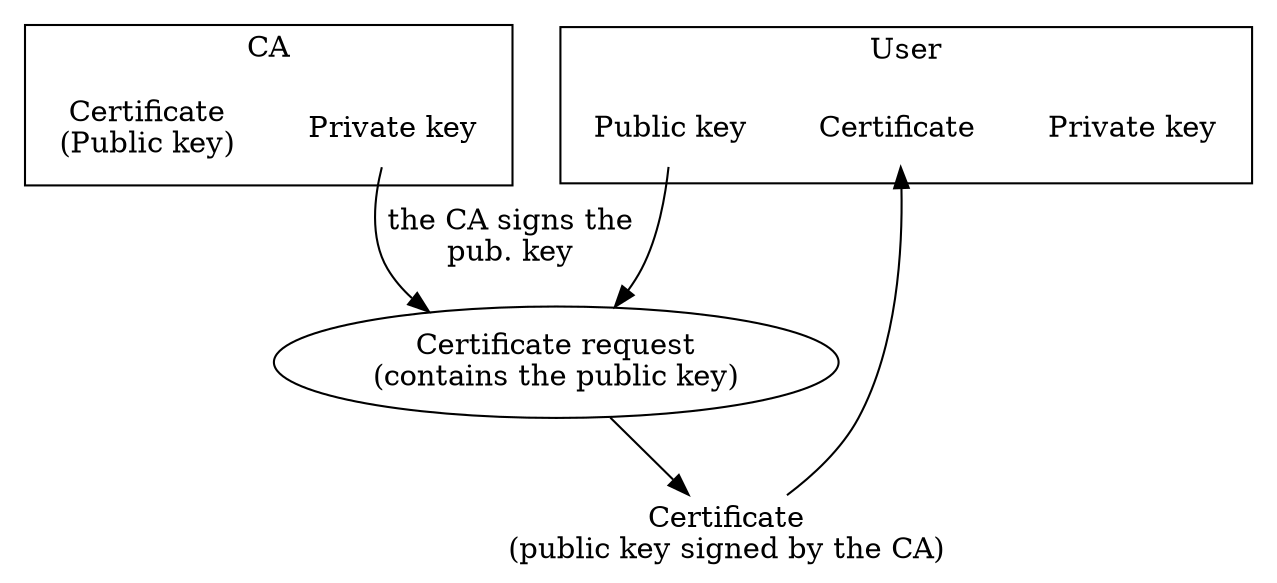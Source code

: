 digraph G {
overlap="scale";
labelfloat="true";
splines="true";
   subgraph cluster1 {
   label="CA";
      ca_priv_key [label="Private key", shapefile="img/priv_key.png", color="white"];
      ca_pub_key [label="Certificate\n(Public key)", shapefile="img/pub_key.png", color="white"];
   }
   subgraph cluster2 {
   label="User";
      user_priv_key [label="Private key", shapefile="img/priv_key.png", color="white"];
      user_pub_key [label="Public key", shapefile="img/pub_key.png", color="white"];
      user_cert [label="Certificate", shapefile="img/cert.png", color="white"];
   }
   cert_req [label="Certificate request\n(contains the public key)"];
   cert [label="Certificate\n(public key signed by the CA)", shapefile="img/cert.png", color="white"];

   user_pub_key->cert_req;
   ca_priv_key->cert_req [label="the CA signs the\npub. key"];
   cert_req->cert;
   cert->user_cert;
}
